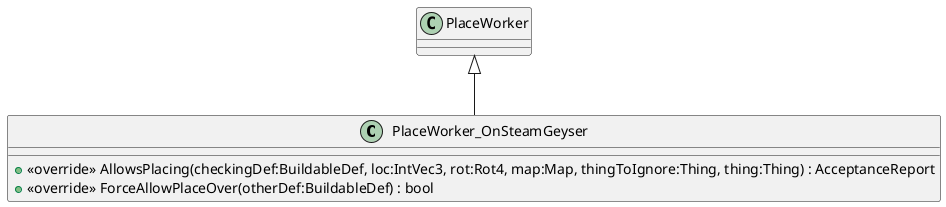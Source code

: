 @startuml
class PlaceWorker_OnSteamGeyser {
    + <<override>> AllowsPlacing(checkingDef:BuildableDef, loc:IntVec3, rot:Rot4, map:Map, thingToIgnore:Thing, thing:Thing) : AcceptanceReport
    + <<override>> ForceAllowPlaceOver(otherDef:BuildableDef) : bool
}
PlaceWorker <|-- PlaceWorker_OnSteamGeyser
@enduml
